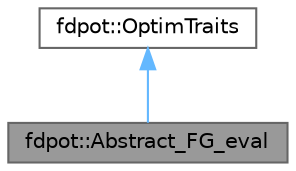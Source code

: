 digraph "fdpot::Abstract_FG_eval"
{
 // LATEX_PDF_SIZE
  bgcolor="transparent";
  edge [fontname=Helvetica,fontsize=10,labelfontname=Helvetica,labelfontsize=10];
  node [fontname=Helvetica,fontsize=10,shape=box,height=0.2,width=0.4];
  Node1 [label="fdpot::Abstract_FG_eval",height=0.2,width=0.4,color="gray40", fillcolor="grey60", style="filled", fontcolor="black",tooltip="An abstract class to evaluate function and gradients."];
  Node2 -> Node1 [dir="back",color="steelblue1",style="solid"];
  Node2 [label="fdpot::OptimTraits",height=0.2,width=0.4,color="gray40", fillcolor="white", style="filled",URL="$structfdpot_1_1_optim_traits.html",tooltip="Keeps the types for optimisation."];
}
